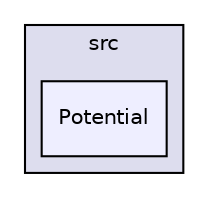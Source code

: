 digraph "Potential" {
  compound=true
  node [ fontsize="10", fontname="Helvetica"];
  edge [ labelfontsize="10", labelfontname="Helvetica"];
  subgraph clusterdir_68267d1309a1af8e8297ef4c3efbcdba {
    graph [ bgcolor="#ddddee", pencolor="black", label="src" fontname="Helvetica", fontsize="10", URL="dir_68267d1309a1af8e8297ef4c3efbcdba.html"]
  dir_bf0a7b34cf1ef49fc97fa1d2273321e2 [shape=box, label="Potential", style="filled", fillcolor="#eeeeff", pencolor="black", URL="dir_bf0a7b34cf1ef49fc97fa1d2273321e2.html"];
  }
}

